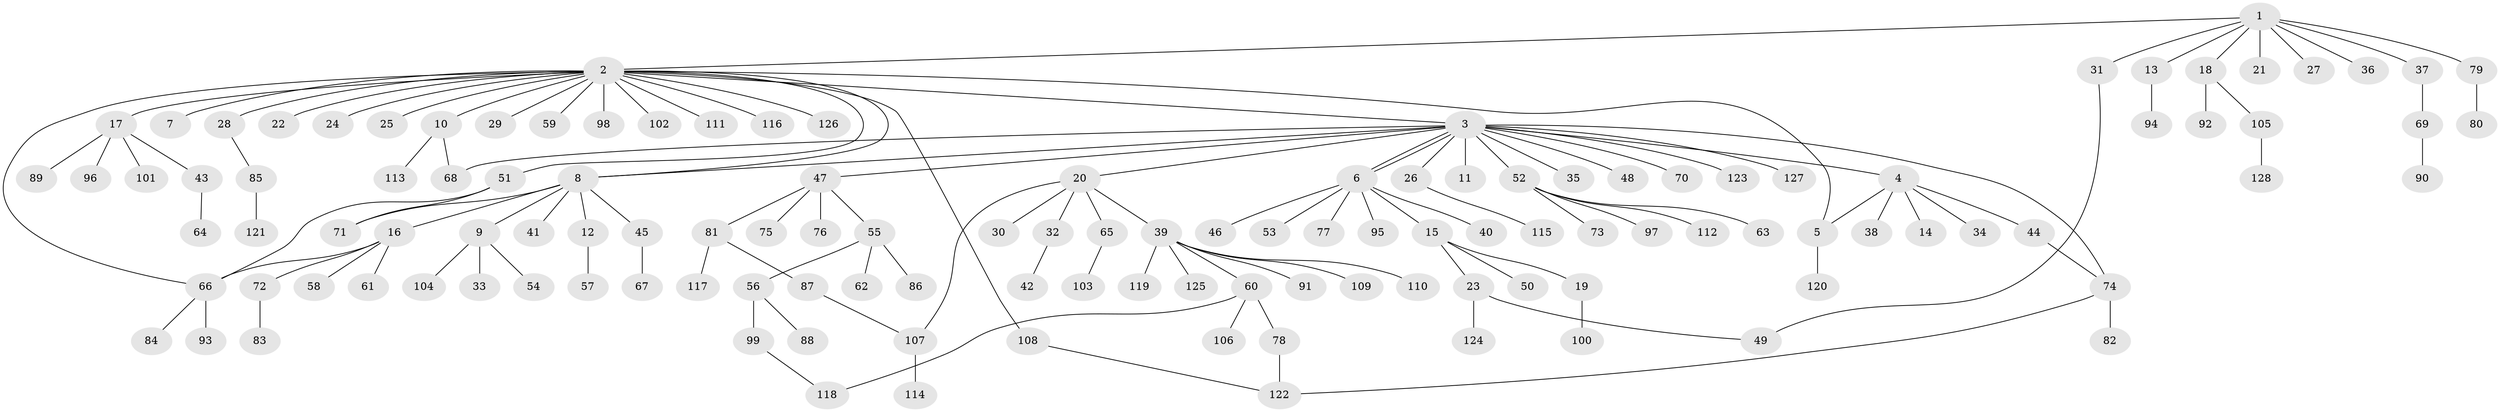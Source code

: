 // coarse degree distribution, {5: 0.02564102564102564, 10: 0.02564102564102564, 8: 0.02564102564102564, 3: 0.23076923076923078, 2: 0.3333333333333333, 6: 0.02564102564102564, 1: 0.3076923076923077, 4: 0.02564102564102564}
// Generated by graph-tools (version 1.1) at 2025/50/03/04/25 22:50:26]
// undirected, 128 vertices, 140 edges
graph export_dot {
  node [color=gray90,style=filled];
  1;
  2;
  3;
  4;
  5;
  6;
  7;
  8;
  9;
  10;
  11;
  12;
  13;
  14;
  15;
  16;
  17;
  18;
  19;
  20;
  21;
  22;
  23;
  24;
  25;
  26;
  27;
  28;
  29;
  30;
  31;
  32;
  33;
  34;
  35;
  36;
  37;
  38;
  39;
  40;
  41;
  42;
  43;
  44;
  45;
  46;
  47;
  48;
  49;
  50;
  51;
  52;
  53;
  54;
  55;
  56;
  57;
  58;
  59;
  60;
  61;
  62;
  63;
  64;
  65;
  66;
  67;
  68;
  69;
  70;
  71;
  72;
  73;
  74;
  75;
  76;
  77;
  78;
  79;
  80;
  81;
  82;
  83;
  84;
  85;
  86;
  87;
  88;
  89;
  90;
  91;
  92;
  93;
  94;
  95;
  96;
  97;
  98;
  99;
  100;
  101;
  102;
  103;
  104;
  105;
  106;
  107;
  108;
  109;
  110;
  111;
  112;
  113;
  114;
  115;
  116;
  117;
  118;
  119;
  120;
  121;
  122;
  123;
  124;
  125;
  126;
  127;
  128;
  1 -- 2;
  1 -- 13;
  1 -- 18;
  1 -- 21;
  1 -- 27;
  1 -- 31;
  1 -- 36;
  1 -- 37;
  1 -- 79;
  2 -- 3;
  2 -- 5;
  2 -- 7;
  2 -- 8;
  2 -- 10;
  2 -- 17;
  2 -- 22;
  2 -- 24;
  2 -- 25;
  2 -- 28;
  2 -- 29;
  2 -- 51;
  2 -- 59;
  2 -- 66;
  2 -- 98;
  2 -- 102;
  2 -- 108;
  2 -- 111;
  2 -- 116;
  2 -- 126;
  3 -- 4;
  3 -- 6;
  3 -- 6;
  3 -- 8;
  3 -- 11;
  3 -- 20;
  3 -- 26;
  3 -- 35;
  3 -- 47;
  3 -- 48;
  3 -- 52;
  3 -- 68;
  3 -- 70;
  3 -- 74;
  3 -- 123;
  3 -- 127;
  4 -- 5;
  4 -- 14;
  4 -- 34;
  4 -- 38;
  4 -- 44;
  5 -- 120;
  6 -- 15;
  6 -- 40;
  6 -- 46;
  6 -- 53;
  6 -- 77;
  6 -- 95;
  8 -- 9;
  8 -- 12;
  8 -- 16;
  8 -- 41;
  8 -- 45;
  8 -- 71;
  9 -- 33;
  9 -- 54;
  9 -- 104;
  10 -- 68;
  10 -- 113;
  12 -- 57;
  13 -- 94;
  15 -- 19;
  15 -- 23;
  15 -- 50;
  16 -- 58;
  16 -- 61;
  16 -- 66;
  16 -- 72;
  17 -- 43;
  17 -- 89;
  17 -- 96;
  17 -- 101;
  18 -- 92;
  18 -- 105;
  19 -- 100;
  20 -- 30;
  20 -- 32;
  20 -- 39;
  20 -- 65;
  20 -- 107;
  23 -- 49;
  23 -- 124;
  26 -- 115;
  28 -- 85;
  31 -- 49;
  32 -- 42;
  37 -- 69;
  39 -- 60;
  39 -- 91;
  39 -- 109;
  39 -- 110;
  39 -- 119;
  39 -- 125;
  43 -- 64;
  44 -- 74;
  45 -- 67;
  47 -- 55;
  47 -- 75;
  47 -- 76;
  47 -- 81;
  51 -- 66;
  51 -- 71;
  52 -- 63;
  52 -- 73;
  52 -- 97;
  52 -- 112;
  55 -- 56;
  55 -- 62;
  55 -- 86;
  56 -- 88;
  56 -- 99;
  60 -- 78;
  60 -- 106;
  60 -- 118;
  65 -- 103;
  66 -- 84;
  66 -- 93;
  69 -- 90;
  72 -- 83;
  74 -- 82;
  74 -- 122;
  78 -- 122;
  79 -- 80;
  81 -- 87;
  81 -- 117;
  85 -- 121;
  87 -- 107;
  99 -- 118;
  105 -- 128;
  107 -- 114;
  108 -- 122;
}
